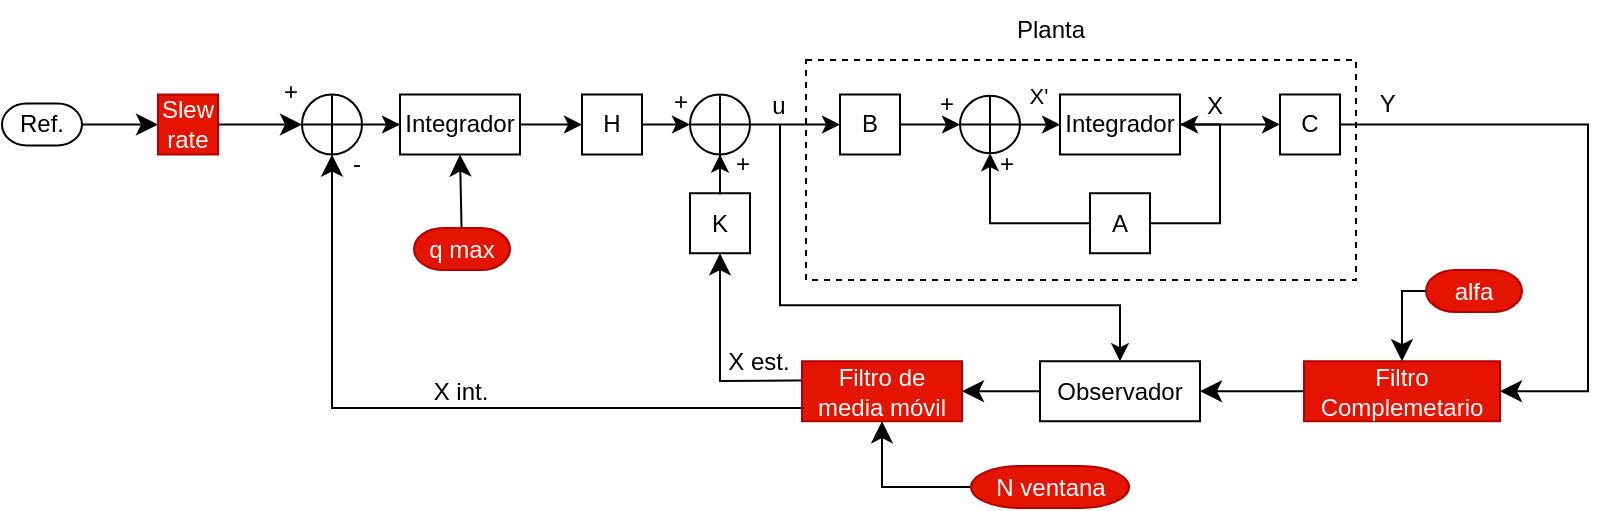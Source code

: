 <mxfile version="27.1.6">
  <diagram name="Página-1" id="VVneKjOPZ-sbQaJKSil8">
    <mxGraphModel dx="868" dy="553" grid="0" gridSize="10" guides="1" tooltips="1" connect="1" arrows="1" fold="1" page="0" pageScale="1" pageWidth="827" pageHeight="1169" math="0" shadow="0">
      <root>
        <mxCell id="0" />
        <mxCell id="1" parent="0" />
        <mxCell id="JUyOZQYBVD6Wh2t0fZhs-1" value="-" style="text;html=1;align=center;verticalAlign=middle;resizable=0;points=[];autosize=1;strokeColor=none;fillColor=none;" vertex="1" parent="1">
          <mxGeometry x="455" y="125.0" width="30" height="30" as="geometry" />
        </mxCell>
        <mxCell id="JUyOZQYBVD6Wh2t0fZhs-2" value="+" style="text;html=1;align=center;verticalAlign=middle;resizable=0;points=[];autosize=1;strokeColor=none;fillColor=none;" vertex="1" parent="1">
          <mxGeometry x="422" y="88.62" width="30" height="30" as="geometry" />
        </mxCell>
        <mxCell id="JUyOZQYBVD6Wh2t0fZhs-3" value="+" style="text;html=1;align=center;verticalAlign=middle;resizable=0;points=[];autosize=1;strokeColor=none;fillColor=none;" vertex="1" parent="1">
          <mxGeometry x="617" y="93.62" width="30" height="30" as="geometry" />
        </mxCell>
        <mxCell id="JUyOZQYBVD6Wh2t0fZhs-4" value="+" style="text;html=1;align=center;verticalAlign=middle;resizable=0;points=[];autosize=1;strokeColor=none;fillColor=none;" vertex="1" parent="1">
          <mxGeometry x="648" y="124.62" width="30" height="30" as="geometry" />
        </mxCell>
        <mxCell id="JUyOZQYBVD6Wh2t0fZhs-5" value="" style="rounded=0;whiteSpace=wrap;html=1;fillColor=none;dashed=1;" vertex="1" parent="1">
          <mxGeometry x="695" y="88.0" width="275" height="110" as="geometry" />
        </mxCell>
        <mxCell id="JUyOZQYBVD6Wh2t0fZhs-6" style="edgeStyle=orthogonalEdgeStyle;rounded=0;orthogonalLoop=1;jettySize=auto;html=1;entryX=1;entryY=0.5;entryDx=0;entryDy=0;" edge="1" parent="1" source="JUyOZQYBVD6Wh2t0fZhs-7" target="JUyOZQYBVD6Wh2t0fZhs-9">
          <mxGeometry relative="1" as="geometry">
            <Array as="points">
              <mxPoint x="902" y="169.62" />
              <mxPoint x="902" y="120.62" />
            </Array>
          </mxGeometry>
        </mxCell>
        <mxCell id="JUyOZQYBVD6Wh2t0fZhs-7" value="A" style="whiteSpace=wrap;strokeWidth=1;" vertex="1" parent="1">
          <mxGeometry x="837" y="154.62" width="30" height="30" as="geometry" />
        </mxCell>
        <mxCell id="JUyOZQYBVD6Wh2t0fZhs-8" style="edgeStyle=orthogonalEdgeStyle;rounded=0;orthogonalLoop=1;jettySize=auto;html=1;entryX=0;entryY=0.5;entryDx=0;entryDy=0;" edge="1" parent="1" source="JUyOZQYBVD6Wh2t0fZhs-9" target="JUyOZQYBVD6Wh2t0fZhs-15">
          <mxGeometry relative="1" as="geometry" />
        </mxCell>
        <mxCell id="JUyOZQYBVD6Wh2t0fZhs-9" value="Integrador" style="whiteSpace=wrap;strokeWidth=1;" vertex="1" parent="1">
          <mxGeometry x="822" y="105.24" width="60" height="30" as="geometry" />
        </mxCell>
        <mxCell id="JUyOZQYBVD6Wh2t0fZhs-10" style="edgeStyle=orthogonalEdgeStyle;rounded=0;orthogonalLoop=1;jettySize=auto;html=1;entryX=0;entryY=0.5;entryDx=0;entryDy=0;" edge="1" parent="1" source="JUyOZQYBVD6Wh2t0fZhs-12" target="JUyOZQYBVD6Wh2t0fZhs-9">
          <mxGeometry relative="1" as="geometry" />
        </mxCell>
        <mxCell id="JUyOZQYBVD6Wh2t0fZhs-11" value="X&#39;" style="edgeLabel;html=1;align=center;verticalAlign=middle;resizable=0;points=[];" vertex="1" connectable="0" parent="JUyOZQYBVD6Wh2t0fZhs-10">
          <mxGeometry x="-0.169" y="2" relative="1" as="geometry">
            <mxPoint y="-13" as="offset" />
          </mxGeometry>
        </mxCell>
        <mxCell id="JUyOZQYBVD6Wh2t0fZhs-12" value="" style="verticalLabelPosition=bottom;verticalAlign=top;html=1;shape=mxgraph.flowchart.summing_function;" vertex="1" parent="1">
          <mxGeometry x="772" y="105.87" width="30" height="28.75" as="geometry" />
        </mxCell>
        <mxCell id="JUyOZQYBVD6Wh2t0fZhs-13" style="edgeStyle=orthogonalEdgeStyle;rounded=0;orthogonalLoop=1;jettySize=auto;html=1;entryX=0.5;entryY=1;entryDx=0;entryDy=0;entryPerimeter=0;" edge="1" parent="1" source="JUyOZQYBVD6Wh2t0fZhs-7" target="JUyOZQYBVD6Wh2t0fZhs-12">
          <mxGeometry relative="1" as="geometry" />
        </mxCell>
        <mxCell id="JUyOZQYBVD6Wh2t0fZhs-57" style="edgeStyle=orthogonalEdgeStyle;rounded=0;orthogonalLoop=1;jettySize=auto;html=1;entryX=1;entryY=0.5;entryDx=0;entryDy=0;fontSize=12;startSize=8;endSize=8;exitX=1;exitY=0.5;exitDx=0;exitDy=0;" edge="1" parent="1" source="JUyOZQYBVD6Wh2t0fZhs-15" target="JUyOZQYBVD6Wh2t0fZhs-48">
          <mxGeometry relative="1" as="geometry">
            <Array as="points">
              <mxPoint x="1086" y="120" />
              <mxPoint x="1086" y="254" />
            </Array>
          </mxGeometry>
        </mxCell>
        <mxCell id="JUyOZQYBVD6Wh2t0fZhs-15" value="C" style="whiteSpace=wrap;strokeWidth=1;" vertex="1" parent="1">
          <mxGeometry x="932" y="105.24" width="30" height="30" as="geometry" />
        </mxCell>
        <mxCell id="JUyOZQYBVD6Wh2t0fZhs-16" value="" style="edgeStyle=orthogonalEdgeStyle;rounded=0;orthogonalLoop=1;jettySize=auto;html=1;" edge="1" parent="1" source="JUyOZQYBVD6Wh2t0fZhs-17" target="JUyOZQYBVD6Wh2t0fZhs-12">
          <mxGeometry relative="1" as="geometry" />
        </mxCell>
        <mxCell id="JUyOZQYBVD6Wh2t0fZhs-17" value="B" style="whiteSpace=wrap;strokeWidth=1;" vertex="1" parent="1">
          <mxGeometry x="712" y="105.25" width="30" height="30" as="geometry" />
        </mxCell>
        <mxCell id="JUyOZQYBVD6Wh2t0fZhs-18" value="+" style="text;html=1;align=center;verticalAlign=middle;resizable=0;points=[];autosize=1;strokeColor=none;fillColor=none;" vertex="1" parent="1">
          <mxGeometry x="780" y="124.62" width="30" height="30" as="geometry" />
        </mxCell>
        <mxCell id="JUyOZQYBVD6Wh2t0fZhs-19" value="+" style="text;html=1;align=center;verticalAlign=middle;resizable=0;points=[];autosize=1;strokeColor=none;fillColor=none;" vertex="1" parent="1">
          <mxGeometry x="750" y="94.62" width="30" height="30" as="geometry" />
        </mxCell>
        <mxCell id="JUyOZQYBVD6Wh2t0fZhs-20" value="Y&amp;nbsp;" style="text;html=1;align=center;verticalAlign=middle;resizable=0;points=[];autosize=1;strokeColor=none;fillColor=none;" vertex="1" parent="1">
          <mxGeometry x="972" y="94.62" width="30" height="30" as="geometry" />
        </mxCell>
        <mxCell id="JUyOZQYBVD6Wh2t0fZhs-21" value="K" style="whiteSpace=wrap;strokeWidth=1;" vertex="1" parent="1">
          <mxGeometry x="637" y="154.62" width="30" height="30" as="geometry" />
        </mxCell>
        <mxCell id="JUyOZQYBVD6Wh2t0fZhs-23" style="edgeStyle=orthogonalEdgeStyle;rounded=0;orthogonalLoop=1;jettySize=auto;html=1;endArrow=none;startFill=1;endFill=1;startArrow=classic;exitX=0.5;exitY=0;exitDx=0;exitDy=0;" edge="1" parent="1" source="JUyOZQYBVD6Wh2t0fZhs-24">
          <mxGeometry relative="1" as="geometry">
            <mxPoint x="682" y="120.62" as="targetPoint" />
            <mxPoint x="852" y="235.62" as="sourcePoint" />
            <Array as="points">
              <mxPoint x="852" y="210.62" />
              <mxPoint x="682" y="210.62" />
            </Array>
          </mxGeometry>
        </mxCell>
        <mxCell id="JUyOZQYBVD6Wh2t0fZhs-65" style="edgeStyle=none;curved=1;rounded=0;orthogonalLoop=1;jettySize=auto;html=1;entryX=1;entryY=0.5;entryDx=0;entryDy=0;fontSize=12;startSize=8;endSize=8;" edge="1" parent="1" source="JUyOZQYBVD6Wh2t0fZhs-24" target="JUyOZQYBVD6Wh2t0fZhs-61">
          <mxGeometry relative="1" as="geometry" />
        </mxCell>
        <mxCell id="JUyOZQYBVD6Wh2t0fZhs-24" value="Observador" style="whiteSpace=wrap;strokeWidth=1;" vertex="1" parent="1">
          <mxGeometry x="812" y="238.62" width="80" height="30" as="geometry" />
        </mxCell>
        <mxCell id="JUyOZQYBVD6Wh2t0fZhs-25" value="X est." style="text;html=1;align=center;verticalAlign=middle;resizable=0;points=[];autosize=1;strokeColor=none;fillColor=none;" vertex="1" parent="1">
          <mxGeometry x="646" y="224.0" width="50" height="30" as="geometry" />
        </mxCell>
        <mxCell id="JUyOZQYBVD6Wh2t0fZhs-26" value="Planta" style="text;html=1;align=center;verticalAlign=middle;resizable=0;points=[];autosize=1;strokeColor=none;fillColor=none;" vertex="1" parent="1">
          <mxGeometry x="787" y="58" width="60" height="30" as="geometry" />
        </mxCell>
        <mxCell id="JUyOZQYBVD6Wh2t0fZhs-27" value="H" style="whiteSpace=wrap;strokeWidth=1;" vertex="1" parent="1">
          <mxGeometry x="583" y="105.25" width="30" height="30" as="geometry" />
        </mxCell>
        <mxCell id="JUyOZQYBVD6Wh2t0fZhs-44" style="edgeStyle=none;curved=1;rounded=0;orthogonalLoop=1;jettySize=auto;html=1;entryX=0;entryY=0.5;entryDx=0;entryDy=0;fontSize=12;startSize=8;endSize=8;" edge="1" parent="1" source="JUyOZQYBVD6Wh2t0fZhs-28" target="JUyOZQYBVD6Wh2t0fZhs-42">
          <mxGeometry relative="1" as="geometry" />
        </mxCell>
        <mxCell id="JUyOZQYBVD6Wh2t0fZhs-28" value="Ref." style="strokeWidth=1;html=1;shape=mxgraph.flowchart.terminator;whiteSpace=wrap;" vertex="1" parent="1">
          <mxGeometry x="293" y="109.75" width="40" height="21" as="geometry" />
        </mxCell>
        <mxCell id="JUyOZQYBVD6Wh2t0fZhs-29" value="" style="edgeStyle=orthogonalEdgeStyle;rounded=0;orthogonalLoop=1;jettySize=auto;html=1;" edge="1" parent="1" source="JUyOZQYBVD6Wh2t0fZhs-31" target="JUyOZQYBVD6Wh2t0fZhs-33">
          <mxGeometry relative="1" as="geometry" />
        </mxCell>
        <mxCell id="JUyOZQYBVD6Wh2t0fZhs-30" value="u" style="text;html=1;align=center;verticalAlign=middle;resizable=0;points=[];autosize=1;strokeColor=none;fillColor=none;" vertex="1" parent="1">
          <mxGeometry x="666" y="96.24" width="30" height="30" as="geometry" />
        </mxCell>
        <mxCell id="JUyOZQYBVD6Wh2t0fZhs-31" value="" style="verticalLabelPosition=bottom;verticalAlign=top;html=1;shape=mxgraph.flowchart.summing_function;" vertex="1" parent="1">
          <mxGeometry x="443" y="105.25" width="30" height="30" as="geometry" />
        </mxCell>
        <mxCell id="JUyOZQYBVD6Wh2t0fZhs-32" style="edgeStyle=orthogonalEdgeStyle;rounded=0;orthogonalLoop=1;jettySize=auto;html=1;entryX=0;entryY=0.5;entryDx=0;entryDy=0;" edge="1" parent="1" source="JUyOZQYBVD6Wh2t0fZhs-33" target="JUyOZQYBVD6Wh2t0fZhs-27">
          <mxGeometry relative="1" as="geometry" />
        </mxCell>
        <mxCell id="JUyOZQYBVD6Wh2t0fZhs-33" value="Integrador" style="whiteSpace=wrap;strokeWidth=1;" vertex="1" parent="1">
          <mxGeometry x="492" y="105.25" width="60" height="30" as="geometry" />
        </mxCell>
        <mxCell id="JUyOZQYBVD6Wh2t0fZhs-35" style="edgeStyle=orthogonalEdgeStyle;rounded=0;orthogonalLoop=1;jettySize=auto;html=1;entryX=0;entryY=0.5;entryDx=0;entryDy=0;" edge="1" parent="1" source="JUyOZQYBVD6Wh2t0fZhs-36" target="JUyOZQYBVD6Wh2t0fZhs-17">
          <mxGeometry relative="1" as="geometry" />
        </mxCell>
        <mxCell id="JUyOZQYBVD6Wh2t0fZhs-36" value="" style="verticalLabelPosition=bottom;verticalAlign=top;html=1;shape=mxgraph.flowchart.summing_function;" vertex="1" parent="1">
          <mxGeometry x="637" y="105.25" width="30" height="30" as="geometry" />
        </mxCell>
        <mxCell id="JUyOZQYBVD6Wh2t0fZhs-37" style="edgeStyle=orthogonalEdgeStyle;rounded=0;orthogonalLoop=1;jettySize=auto;html=1;entryX=0.5;entryY=1;entryDx=0;entryDy=0;entryPerimeter=0;" edge="1" parent="1" source="JUyOZQYBVD6Wh2t0fZhs-21" target="JUyOZQYBVD6Wh2t0fZhs-36">
          <mxGeometry relative="1" as="geometry" />
        </mxCell>
        <mxCell id="JUyOZQYBVD6Wh2t0fZhs-38" style="edgeStyle=orthogonalEdgeStyle;rounded=0;orthogonalLoop=1;jettySize=auto;html=1;entryX=0;entryY=0.5;entryDx=0;entryDy=0;entryPerimeter=0;" edge="1" parent="1" source="JUyOZQYBVD6Wh2t0fZhs-27" target="JUyOZQYBVD6Wh2t0fZhs-36">
          <mxGeometry relative="1" as="geometry" />
        </mxCell>
        <mxCell id="JUyOZQYBVD6Wh2t0fZhs-39" value="X" style="text;html=1;align=center;verticalAlign=middle;resizable=0;points=[];autosize=1;strokeColor=none;fillColor=none;" vertex="1" parent="1">
          <mxGeometry x="884" y="95.75" width="30" height="30" as="geometry" />
        </mxCell>
        <mxCell id="JUyOZQYBVD6Wh2t0fZhs-40" value="X int." style="text;html=1;align=center;verticalAlign=middle;resizable=0;points=[];autosize=1;strokeColor=none;fillColor=none;" vertex="1" parent="1">
          <mxGeometry x="497" y="238.62" width="50" height="30" as="geometry" />
        </mxCell>
        <mxCell id="JUyOZQYBVD6Wh2t0fZhs-45" style="edgeStyle=none;curved=1;rounded=0;orthogonalLoop=1;jettySize=auto;html=1;fontSize=12;startSize=8;endSize=8;entryX=0;entryY=0.5;entryDx=0;entryDy=0;entryPerimeter=0;" edge="1" parent="1" source="JUyOZQYBVD6Wh2t0fZhs-42" target="JUyOZQYBVD6Wh2t0fZhs-31">
          <mxGeometry relative="1" as="geometry">
            <mxPoint x="435.314" y="136.771" as="targetPoint" />
          </mxGeometry>
        </mxCell>
        <mxCell id="JUyOZQYBVD6Wh2t0fZhs-42" value="Slew&#xa;rate" style="whiteSpace=wrap;strokeWidth=1;fillColor=#e51400;fontColor=#ffffff;strokeColor=#B20000;" vertex="1" parent="1">
          <mxGeometry x="371" y="105.25" width="30" height="30" as="geometry" />
        </mxCell>
        <mxCell id="JUyOZQYBVD6Wh2t0fZhs-49" value="" style="edgeStyle=none;curved=1;rounded=0;orthogonalLoop=1;jettySize=auto;html=1;fontSize=12;startSize=8;endSize=8;" edge="1" parent="1" source="JUyOZQYBVD6Wh2t0fZhs-48" target="JUyOZQYBVD6Wh2t0fZhs-24">
          <mxGeometry relative="1" as="geometry" />
        </mxCell>
        <mxCell id="JUyOZQYBVD6Wh2t0fZhs-48" value="Filtro&#xa;Complemetario" style="whiteSpace=wrap;strokeWidth=1;fillColor=#e51400;fontColor=#ffffff;strokeColor=#B20000;" vertex="1" parent="1">
          <mxGeometry x="944" y="238.62" width="98" height="30" as="geometry" />
        </mxCell>
        <mxCell id="JUyOZQYBVD6Wh2t0fZhs-63" style="edgeStyle=orthogonalEdgeStyle;rounded=0;orthogonalLoop=1;jettySize=auto;html=1;fontSize=12;startSize=8;endSize=8;entryX=0.5;entryY=1;entryDx=0;entryDy=0;" edge="1" parent="1" target="JUyOZQYBVD6Wh2t0fZhs-21">
          <mxGeometry relative="1" as="geometry">
            <mxPoint x="719" y="247.951" as="sourcePoint" />
            <mxPoint x="660" y="198" as="targetPoint" />
          </mxGeometry>
        </mxCell>
        <mxCell id="JUyOZQYBVD6Wh2t0fZhs-61" value="Filtro de media móvil" style="whiteSpace=wrap;strokeWidth=1;fillColor=#e51400;fontColor=#ffffff;strokeColor=#B20000;" vertex="1" parent="1">
          <mxGeometry x="693" y="238.62" width="80" height="30" as="geometry" />
        </mxCell>
        <mxCell id="JUyOZQYBVD6Wh2t0fZhs-64" style="edgeStyle=orthogonalEdgeStyle;rounded=0;orthogonalLoop=1;jettySize=auto;html=1;fontSize=12;startSize=8;endSize=8;entryX=0.5;entryY=1;entryDx=0;entryDy=0;entryPerimeter=0;" edge="1" parent="1" target="JUyOZQYBVD6Wh2t0fZhs-31">
          <mxGeometry relative="1" as="geometry">
            <mxPoint x="693" y="262" as="sourcePoint" />
            <mxPoint x="443" y="145" as="targetPoint" />
            <Array as="points">
              <mxPoint x="458" y="262" />
            </Array>
          </mxGeometry>
        </mxCell>
        <mxCell id="JUyOZQYBVD6Wh2t0fZhs-72" style="edgeStyle=none;curved=1;rounded=0;orthogonalLoop=1;jettySize=auto;html=1;entryX=0.5;entryY=1;entryDx=0;entryDy=0;fontSize=12;startSize=8;endSize=8;" edge="1" parent="1" source="JUyOZQYBVD6Wh2t0fZhs-68" target="JUyOZQYBVD6Wh2t0fZhs-33">
          <mxGeometry relative="1" as="geometry" />
        </mxCell>
        <mxCell id="JUyOZQYBVD6Wh2t0fZhs-68" value="q max" style="strokeWidth=1;html=1;shape=mxgraph.flowchart.terminator;whiteSpace=wrap;fillColor=#e51400;fontColor=#ffffff;strokeColor=#B20000;" vertex="1" parent="1">
          <mxGeometry x="499" y="172" width="48" height="21" as="geometry" />
        </mxCell>
        <mxCell id="JUyOZQYBVD6Wh2t0fZhs-74" style="edgeStyle=orthogonalEdgeStyle;rounded=0;orthogonalLoop=1;jettySize=auto;html=1;entryX=0.5;entryY=0;entryDx=0;entryDy=0;fontSize=12;startSize=8;endSize=8;" edge="1" parent="1" source="JUyOZQYBVD6Wh2t0fZhs-73" target="JUyOZQYBVD6Wh2t0fZhs-48">
          <mxGeometry relative="1" as="geometry">
            <Array as="points">
              <mxPoint x="993" y="204" />
            </Array>
          </mxGeometry>
        </mxCell>
        <mxCell id="JUyOZQYBVD6Wh2t0fZhs-73" value="alfa" style="strokeWidth=1;html=1;shape=mxgraph.flowchart.terminator;whiteSpace=wrap;fillColor=#e51400;fontColor=#ffffff;strokeColor=#B20000;" vertex="1" parent="1">
          <mxGeometry x="1005" y="193" width="48" height="21" as="geometry" />
        </mxCell>
        <mxCell id="JUyOZQYBVD6Wh2t0fZhs-76" style="edgeStyle=orthogonalEdgeStyle;rounded=0;orthogonalLoop=1;jettySize=auto;html=1;entryX=0.5;entryY=1;entryDx=0;entryDy=0;fontSize=12;startSize=8;endSize=8;" edge="1" parent="1" source="JUyOZQYBVD6Wh2t0fZhs-75" target="JUyOZQYBVD6Wh2t0fZhs-61">
          <mxGeometry relative="1" as="geometry" />
        </mxCell>
        <mxCell id="JUyOZQYBVD6Wh2t0fZhs-75" value="N ventana" style="strokeWidth=1;html=1;shape=mxgraph.flowchart.terminator;whiteSpace=wrap;fillColor=#e51400;fontColor=#ffffff;strokeColor=#B20000;" vertex="1" parent="1">
          <mxGeometry x="777.5" y="291" width="79" height="21" as="geometry" />
        </mxCell>
      </root>
    </mxGraphModel>
  </diagram>
</mxfile>
